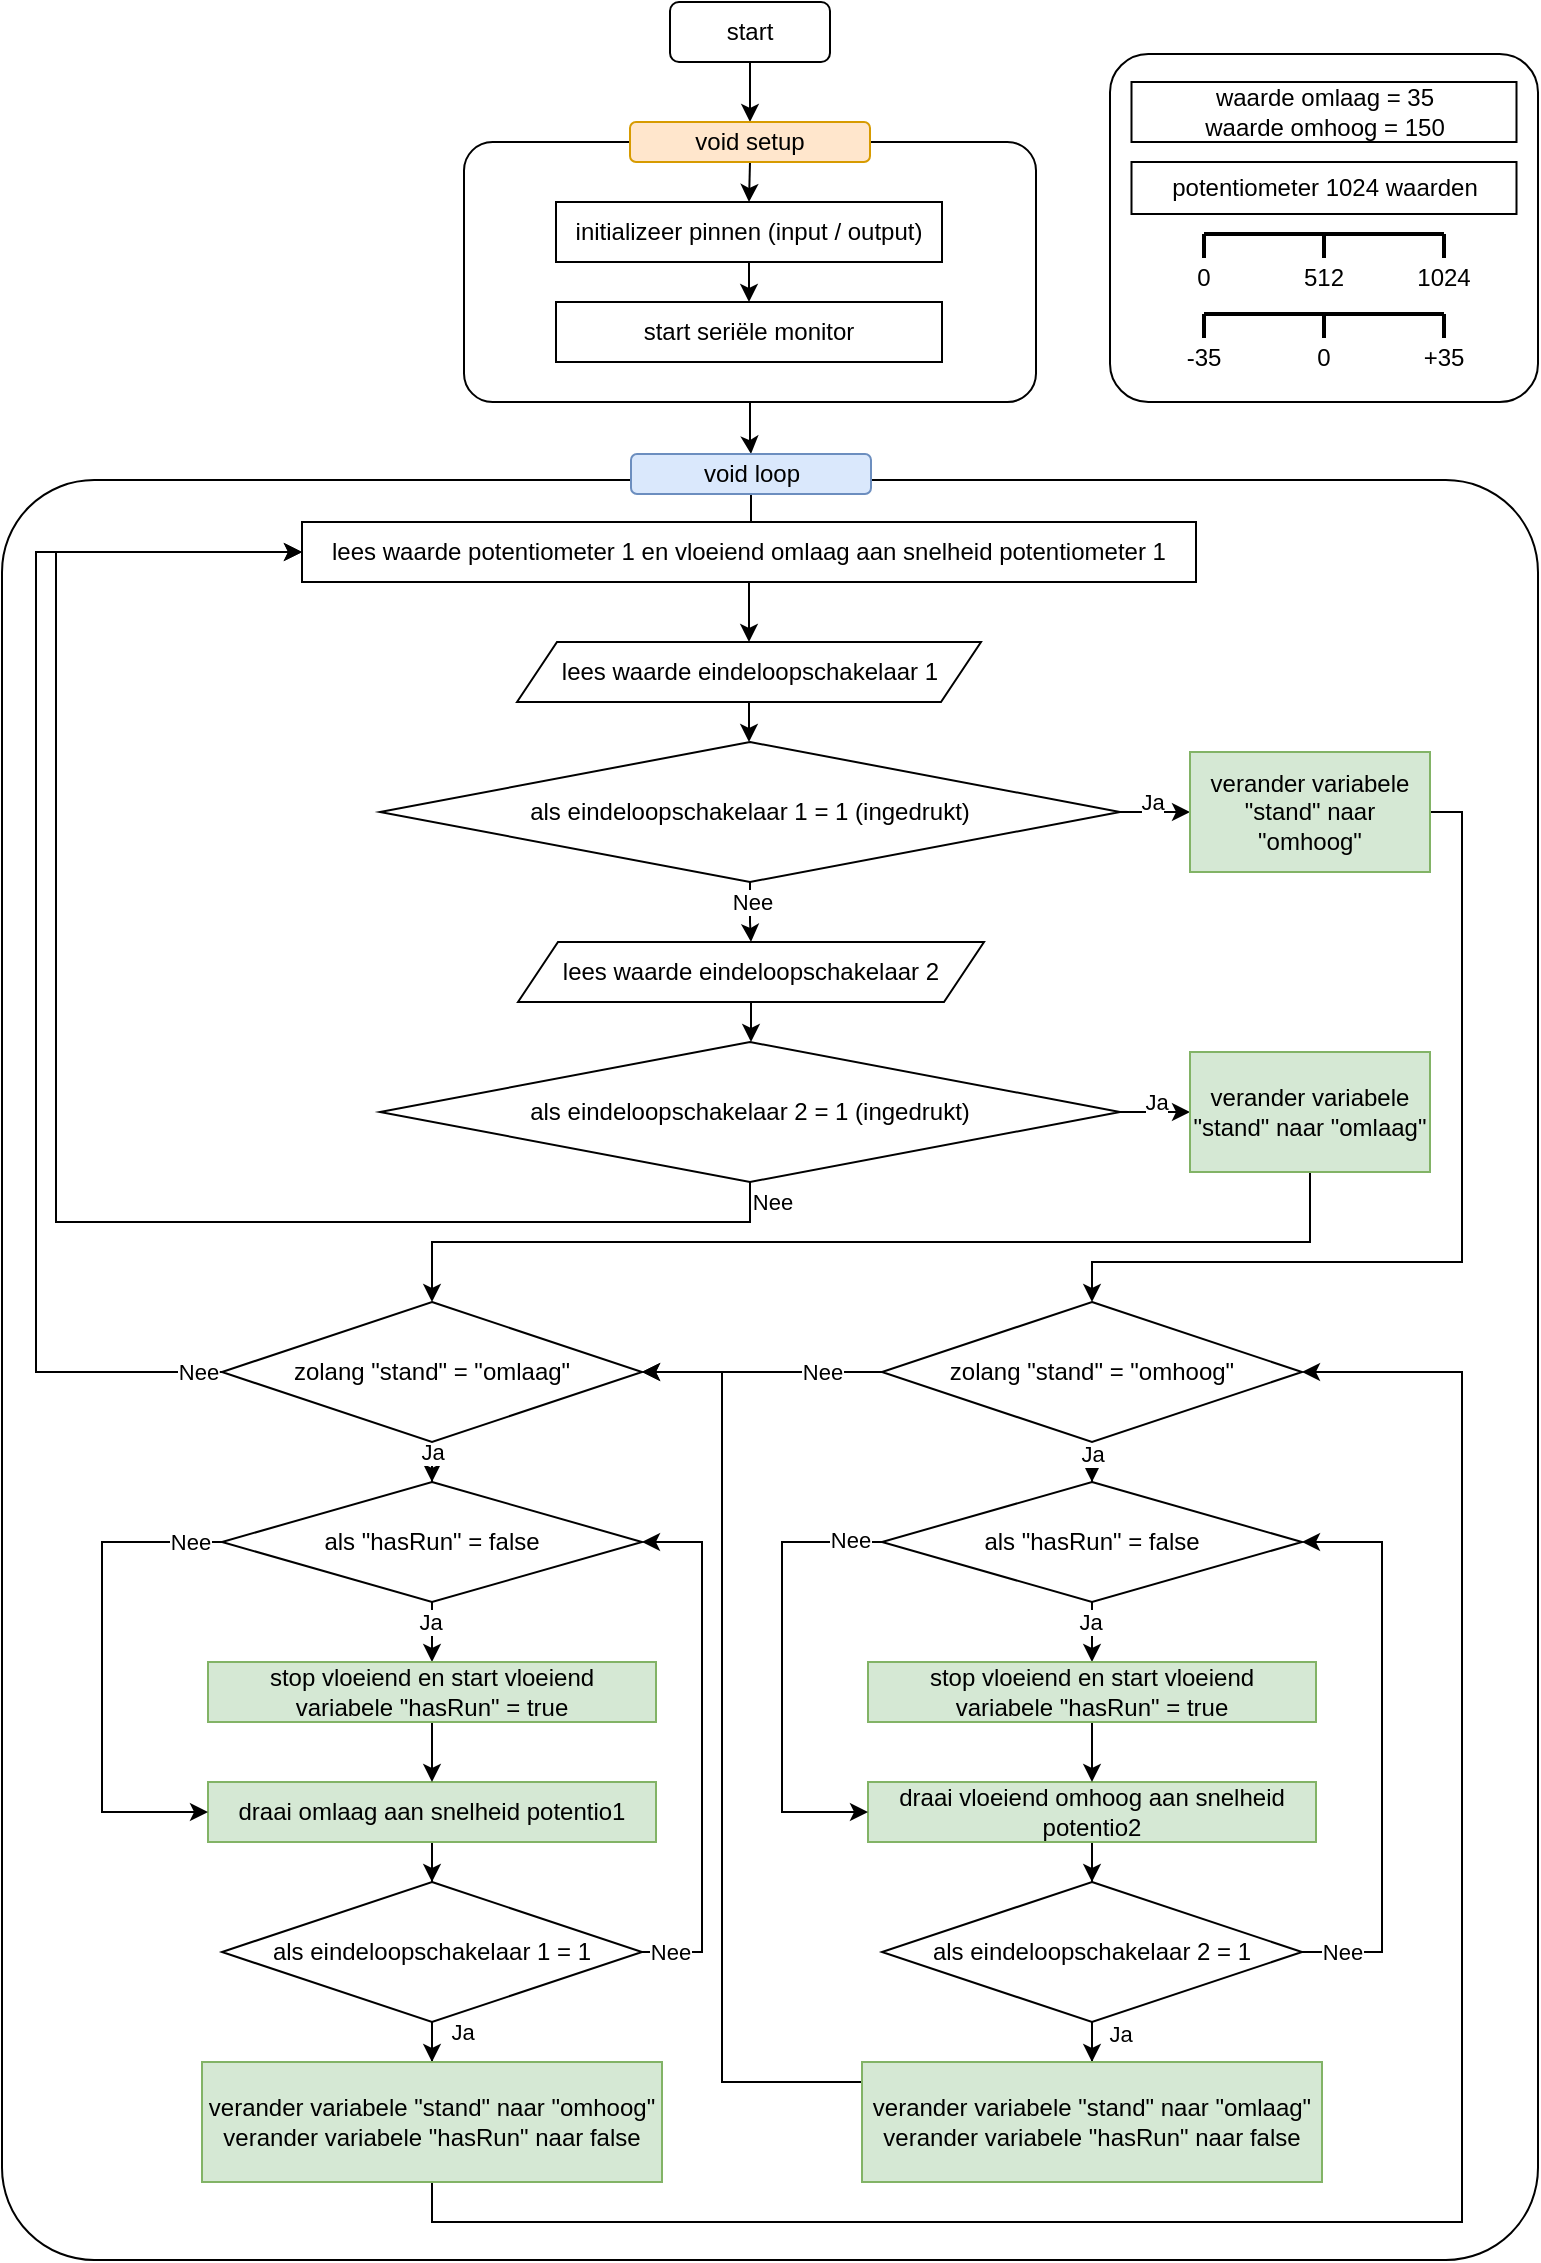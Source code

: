 <mxfile version="14.6.3" type="github">
  <diagram id="C5RBs43oDa-KdzZeNtuy" name="Page-1">
    <mxGraphModel dx="981" dy="554" grid="1" gridSize="10" guides="1" tooltips="1" connect="1" arrows="1" fold="1" page="1" pageScale="1" pageWidth="827" pageHeight="1169" math="0" shadow="0">
      <root>
        <mxCell id="WIyWlLk6GJQsqaUBKTNV-0" />
        <mxCell id="WIyWlLk6GJQsqaUBKTNV-1" parent="WIyWlLk6GJQsqaUBKTNV-0" />
        <mxCell id="CYf8EaJ0eoEuyEV1X-x--5" value="" style="edgeStyle=orthogonalEdgeStyle;rounded=0;orthogonalLoop=1;jettySize=auto;html=1;exitX=0.5;exitY=1;exitDx=0;exitDy=0;entryX=0.5;entryY=0;entryDx=0;entryDy=0;" parent="WIyWlLk6GJQsqaUBKTNV-1" source="WIyWlLk6GJQsqaUBKTNV-3" target="CYf8EaJ0eoEuyEV1X-x--2" edge="1">
          <mxGeometry relative="1" as="geometry" />
        </mxCell>
        <mxCell id="WIyWlLk6GJQsqaUBKTNV-3" value="start" style="rounded=1;whiteSpace=wrap;html=1;fontSize=12;glass=0;strokeWidth=1;shadow=0;" parent="WIyWlLk6GJQsqaUBKTNV-1" vertex="1">
          <mxGeometry x="367" y="14" width="80" height="30" as="geometry" />
        </mxCell>
        <mxCell id="CYf8EaJ0eoEuyEV1X-x--12" style="edgeStyle=orthogonalEdgeStyle;rounded=0;orthogonalLoop=1;jettySize=auto;html=1;" parent="WIyWlLk6GJQsqaUBKTNV-1" source="CYf8EaJ0eoEuyEV1X-x--0" target="CYf8EaJ0eoEuyEV1X-x--10" edge="1">
          <mxGeometry relative="1" as="geometry" />
        </mxCell>
        <mxCell id="CYf8EaJ0eoEuyEV1X-x--0" value="" style="rounded=1;whiteSpace=wrap;html=1;arcSize=11;" parent="WIyWlLk6GJQsqaUBKTNV-1" vertex="1">
          <mxGeometry x="264" y="84" width="286" height="130" as="geometry" />
        </mxCell>
        <mxCell id="CYf8EaJ0eoEuyEV1X-x--6" style="edgeStyle=orthogonalEdgeStyle;rounded=0;orthogonalLoop=1;jettySize=auto;html=1;exitX=0.5;exitY=1;exitDx=0;exitDy=0;entryX=0.5;entryY=0;entryDx=0;entryDy=0;" parent="WIyWlLk6GJQsqaUBKTNV-1" source="CYf8EaJ0eoEuyEV1X-x--2" target="CYf8EaJ0eoEuyEV1X-x--4" edge="1">
          <mxGeometry relative="1" as="geometry" />
        </mxCell>
        <mxCell id="CYf8EaJ0eoEuyEV1X-x--2" value="void setup" style="rounded=1;whiteSpace=wrap;html=1;fillColor=#ffe6cc;strokeColor=#d79b00;" parent="WIyWlLk6GJQsqaUBKTNV-1" vertex="1">
          <mxGeometry x="347" y="74" width="120" height="20" as="geometry" />
        </mxCell>
        <mxCell id="CYf8EaJ0eoEuyEV1X-x--8" style="edgeStyle=orthogonalEdgeStyle;rounded=0;orthogonalLoop=1;jettySize=auto;html=1;exitX=0.5;exitY=1;exitDx=0;exitDy=0;entryX=0.5;entryY=0;entryDx=0;entryDy=0;" parent="WIyWlLk6GJQsqaUBKTNV-1" source="CYf8EaJ0eoEuyEV1X-x--4" target="CYf8EaJ0eoEuyEV1X-x--7" edge="1">
          <mxGeometry relative="1" as="geometry" />
        </mxCell>
        <mxCell id="CYf8EaJ0eoEuyEV1X-x--4" value="initializeer pinnen (input / output)" style="rounded=0;whiteSpace=wrap;html=1;" parent="WIyWlLk6GJQsqaUBKTNV-1" vertex="1">
          <mxGeometry x="310" y="114" width="193" height="30" as="geometry" />
        </mxCell>
        <mxCell id="CYf8EaJ0eoEuyEV1X-x--7" value="start seriële monitor" style="rounded=0;whiteSpace=wrap;html=1;" parent="WIyWlLk6GJQsqaUBKTNV-1" vertex="1">
          <mxGeometry x="310" y="164" width="193" height="30" as="geometry" />
        </mxCell>
        <mxCell id="CYf8EaJ0eoEuyEV1X-x--11" value="" style="rounded=1;whiteSpace=wrap;html=1;arcSize=6;" parent="WIyWlLk6GJQsqaUBKTNV-1" vertex="1">
          <mxGeometry x="33" y="253" width="768" height="890" as="geometry" />
        </mxCell>
        <mxCell id="CYf8EaJ0eoEuyEV1X-x--15" style="edgeStyle=orthogonalEdgeStyle;rounded=0;orthogonalLoop=1;jettySize=auto;html=1;" parent="WIyWlLk6GJQsqaUBKTNV-1" source="CYf8EaJ0eoEuyEV1X-x--10" target="CYf8EaJ0eoEuyEV1X-x--13" edge="1">
          <mxGeometry relative="1" as="geometry" />
        </mxCell>
        <mxCell id="CYf8EaJ0eoEuyEV1X-x--10" value="void loop" style="rounded=1;whiteSpace=wrap;html=1;fillColor=#dae8fc;strokeColor=#6c8ebf;" parent="WIyWlLk6GJQsqaUBKTNV-1" vertex="1">
          <mxGeometry x="347.5" y="240" width="120" height="20" as="geometry" />
        </mxCell>
        <mxCell id="CYf8EaJ0eoEuyEV1X-x--42" style="edgeStyle=orthogonalEdgeStyle;rounded=0;orthogonalLoop=1;jettySize=auto;html=1;entryX=0.5;entryY=0;entryDx=0;entryDy=0;" parent="WIyWlLk6GJQsqaUBKTNV-1" source="CYf8EaJ0eoEuyEV1X-x--13" target="CYf8EaJ0eoEuyEV1X-x--41" edge="1">
          <mxGeometry relative="1" as="geometry" />
        </mxCell>
        <mxCell id="CYf8EaJ0eoEuyEV1X-x--13" value="lees waarde potentiometer 1 en vloeiend omlaag aan snelheid potentiometer 1" style="rounded=0;whiteSpace=wrap;html=1;" parent="WIyWlLk6GJQsqaUBKTNV-1" vertex="1">
          <mxGeometry x="183" y="274" width="447" height="30" as="geometry" />
        </mxCell>
        <mxCell id="CYf8EaJ0eoEuyEV1X-x--26" style="edgeStyle=orthogonalEdgeStyle;rounded=0;orthogonalLoop=1;jettySize=auto;html=1;" parent="WIyWlLk6GJQsqaUBKTNV-1" source="CYf8EaJ0eoEuyEV1X-x--24" target="CYf8EaJ0eoEuyEV1X-x--25" edge="1">
          <mxGeometry relative="1" as="geometry" />
        </mxCell>
        <mxCell id="CYf8EaJ0eoEuyEV1X-x--27" value="Ja" style="edgeLabel;html=1;align=center;verticalAlign=middle;resizable=0;points=[];" parent="CYf8EaJ0eoEuyEV1X-x--26" vertex="1" connectable="0">
          <mxGeometry x="-0.279" y="-1" relative="1" as="geometry">
            <mxPoint y="-6" as="offset" />
          </mxGeometry>
        </mxCell>
        <mxCell id="CYf8EaJ0eoEuyEV1X-x--45" style="edgeStyle=orthogonalEdgeStyle;rounded=0;orthogonalLoop=1;jettySize=auto;html=1;" parent="WIyWlLk6GJQsqaUBKTNV-1" source="CYf8EaJ0eoEuyEV1X-x--24" target="CYf8EaJ0eoEuyEV1X-x--44" edge="1">
          <mxGeometry relative="1" as="geometry" />
        </mxCell>
        <mxCell id="CYf8EaJ0eoEuyEV1X-x--48" value="Nee" style="edgeLabel;html=1;align=center;verticalAlign=middle;resizable=0;points=[];" parent="CYf8EaJ0eoEuyEV1X-x--45" vertex="1" connectable="0">
          <mxGeometry x="0.005" y="1" relative="1" as="geometry">
            <mxPoint x="-0.5" y="-5.35" as="offset" />
          </mxGeometry>
        </mxCell>
        <mxCell id="CYf8EaJ0eoEuyEV1X-x--24" value="als eindeloopschakelaar 1 = 1 (ingedrukt)" style="rhombus;whiteSpace=wrap;html=1;rounded=0;" parent="WIyWlLk6GJQsqaUBKTNV-1" vertex="1">
          <mxGeometry x="222" y="384" width="370" height="70" as="geometry" />
        </mxCell>
        <mxCell id="CYf8EaJ0eoEuyEV1X-x--59" style="edgeStyle=orthogonalEdgeStyle;rounded=0;orthogonalLoop=1;jettySize=auto;html=1;" parent="WIyWlLk6GJQsqaUBKTNV-1" source="CYf8EaJ0eoEuyEV1X-x--25" target="CYf8EaJ0eoEuyEV1X-x--57" edge="1">
          <mxGeometry relative="1" as="geometry">
            <Array as="points">
              <mxPoint x="763" y="419" />
              <mxPoint x="763" y="644" />
              <mxPoint x="578" y="644" />
            </Array>
          </mxGeometry>
        </mxCell>
        <mxCell id="CYf8EaJ0eoEuyEV1X-x--25" value="verander variabele &quot;stand&quot; naar &quot;omhoog&quot;" style="rounded=0;whiteSpace=wrap;html=1;fillColor=#d5e8d4;strokeColor=#82b366;" parent="WIyWlLk6GJQsqaUBKTNV-1" vertex="1">
          <mxGeometry x="627" y="389" width="120" height="60" as="geometry" />
        </mxCell>
        <mxCell id="CYf8EaJ0eoEuyEV1X-x--34" style="edgeStyle=orthogonalEdgeStyle;rounded=0;orthogonalLoop=1;jettySize=auto;html=1;" parent="WIyWlLk6GJQsqaUBKTNV-1" source="CYf8EaJ0eoEuyEV1X-x--30" target="CYf8EaJ0eoEuyEV1X-x--33" edge="1">
          <mxGeometry relative="1" as="geometry" />
        </mxCell>
        <mxCell id="CYf8EaJ0eoEuyEV1X-x--35" value="Ja" style="edgeLabel;html=1;align=center;verticalAlign=middle;resizable=0;points=[];" parent="CYf8EaJ0eoEuyEV1X-x--34" vertex="1" connectable="0">
          <mxGeometry x="-0.205" relative="1" as="geometry">
            <mxPoint y="-5" as="offset" />
          </mxGeometry>
        </mxCell>
        <mxCell id="CYf8EaJ0eoEuyEV1X-x--39" style="edgeStyle=orthogonalEdgeStyle;rounded=0;orthogonalLoop=1;jettySize=auto;html=1;" parent="WIyWlLk6GJQsqaUBKTNV-1" source="CYf8EaJ0eoEuyEV1X-x--30" target="CYf8EaJ0eoEuyEV1X-x--13" edge="1">
          <mxGeometry relative="1" as="geometry">
            <Array as="points">
              <mxPoint x="407" y="624" />
              <mxPoint x="60" y="624" />
              <mxPoint x="60" y="289" />
            </Array>
          </mxGeometry>
        </mxCell>
        <mxCell id="CYf8EaJ0eoEuyEV1X-x--40" value="Nee" style="edgeLabel;html=1;align=center;verticalAlign=middle;resizable=0;points=[];" parent="CYf8EaJ0eoEuyEV1X-x--39" vertex="1" connectable="0">
          <mxGeometry x="-0.879" y="1" relative="1" as="geometry">
            <mxPoint x="40.67" y="-11" as="offset" />
          </mxGeometry>
        </mxCell>
        <mxCell id="CYf8EaJ0eoEuyEV1X-x--30" value="als eindeloopschakelaar 2 = 1 (ingedrukt)" style="rhombus;whiteSpace=wrap;html=1;rounded=0;" parent="WIyWlLk6GJQsqaUBKTNV-1" vertex="1">
          <mxGeometry x="222" y="534" width="370" height="70" as="geometry" />
        </mxCell>
        <mxCell id="CYf8EaJ0eoEuyEV1X-x--52" style="edgeStyle=orthogonalEdgeStyle;rounded=0;orthogonalLoop=1;jettySize=auto;html=1;" parent="WIyWlLk6GJQsqaUBKTNV-1" source="CYf8EaJ0eoEuyEV1X-x--33" target="CYf8EaJ0eoEuyEV1X-x--50" edge="1">
          <mxGeometry relative="1" as="geometry">
            <Array as="points">
              <mxPoint x="687" y="634" />
              <mxPoint x="248" y="634" />
            </Array>
          </mxGeometry>
        </mxCell>
        <mxCell id="CYf8EaJ0eoEuyEV1X-x--33" value="verander variabele &quot;stand&quot; naar &quot;omlaag&quot;" style="rounded=0;whiteSpace=wrap;html=1;fillColor=#d5e8d4;strokeColor=#82b366;" parent="WIyWlLk6GJQsqaUBKTNV-1" vertex="1">
          <mxGeometry x="627" y="539" width="120" height="60" as="geometry" />
        </mxCell>
        <mxCell id="CYf8EaJ0eoEuyEV1X-x--43" style="edgeStyle=orthogonalEdgeStyle;rounded=0;orthogonalLoop=1;jettySize=auto;html=1;" parent="WIyWlLk6GJQsqaUBKTNV-1" source="CYf8EaJ0eoEuyEV1X-x--41" target="CYf8EaJ0eoEuyEV1X-x--24" edge="1">
          <mxGeometry relative="1" as="geometry" />
        </mxCell>
        <mxCell id="CYf8EaJ0eoEuyEV1X-x--41" value="lees waarde eindeloopschakelaar 1" style="shape=parallelogram;perimeter=parallelogramPerimeter;whiteSpace=wrap;html=1;fixedSize=1;rounded=0;" parent="WIyWlLk6GJQsqaUBKTNV-1" vertex="1">
          <mxGeometry x="290.5" y="334" width="232" height="30" as="geometry" />
        </mxCell>
        <mxCell id="CYf8EaJ0eoEuyEV1X-x--46" style="edgeStyle=orthogonalEdgeStyle;rounded=0;orthogonalLoop=1;jettySize=auto;html=1;entryX=0.5;entryY=0;entryDx=0;entryDy=0;" parent="WIyWlLk6GJQsqaUBKTNV-1" source="CYf8EaJ0eoEuyEV1X-x--44" target="CYf8EaJ0eoEuyEV1X-x--30" edge="1">
          <mxGeometry relative="1" as="geometry" />
        </mxCell>
        <mxCell id="CYf8EaJ0eoEuyEV1X-x--44" value="lees waarde eindeloopschakelaar 2" style="shape=parallelogram;perimeter=parallelogramPerimeter;whiteSpace=wrap;html=1;fixedSize=1;rounded=0;" parent="WIyWlLk6GJQsqaUBKTNV-1" vertex="1">
          <mxGeometry x="291" y="484" width="233" height="30" as="geometry" />
        </mxCell>
        <mxCell id="CYf8EaJ0eoEuyEV1X-x--64" style="edgeStyle=orthogonalEdgeStyle;rounded=0;orthogonalLoop=1;jettySize=auto;html=1;entryX=0;entryY=0.5;entryDx=0;entryDy=0;" parent="WIyWlLk6GJQsqaUBKTNV-1" source="CYf8EaJ0eoEuyEV1X-x--50" target="CYf8EaJ0eoEuyEV1X-x--13" edge="1">
          <mxGeometry relative="1" as="geometry">
            <Array as="points">
              <mxPoint x="50" y="699" />
              <mxPoint x="50" y="289" />
            </Array>
          </mxGeometry>
        </mxCell>
        <mxCell id="CYf8EaJ0eoEuyEV1X-x--65" value="Nee" style="edgeLabel;html=1;align=center;verticalAlign=middle;resizable=0;points=[];" parent="CYf8EaJ0eoEuyEV1X-x--64" vertex="1" connectable="0">
          <mxGeometry x="-0.963" relative="1" as="geometry">
            <mxPoint y="-0.03" as="offset" />
          </mxGeometry>
        </mxCell>
        <mxCell id="p0vBAn8iaSSO2xwx-ton-6" style="edgeStyle=orthogonalEdgeStyle;rounded=0;orthogonalLoop=1;jettySize=auto;html=1;entryX=0.5;entryY=0;entryDx=0;entryDy=0;" parent="WIyWlLk6GJQsqaUBKTNV-1" source="CYf8EaJ0eoEuyEV1X-x--50" target="p0vBAn8iaSSO2xwx-ton-0" edge="1">
          <mxGeometry relative="1" as="geometry" />
        </mxCell>
        <mxCell id="LQ1cLBq-_--WQFbrApMP-2" value="Ja" style="edgeLabel;html=1;align=center;verticalAlign=middle;resizable=0;points=[];" parent="p0vBAn8iaSSO2xwx-ton-6" vertex="1" connectable="0">
          <mxGeometry x="0.493" relative="1" as="geometry">
            <mxPoint as="offset" />
          </mxGeometry>
        </mxCell>
        <mxCell id="CYf8EaJ0eoEuyEV1X-x--50" value="zolang &quot;stand&quot; = &quot;omlaag&quot;" style="rhombus;whiteSpace=wrap;html=1;rounded=0;" parent="WIyWlLk6GJQsqaUBKTNV-1" vertex="1">
          <mxGeometry x="143" y="664" width="210" height="70" as="geometry" />
        </mxCell>
        <mxCell id="Z7qXLIscZxKdgFRrl8TT-2" style="edgeStyle=orthogonalEdgeStyle;rounded=0;orthogonalLoop=1;jettySize=auto;html=1;" parent="WIyWlLk6GJQsqaUBKTNV-1" source="CYf8EaJ0eoEuyEV1X-x--55" target="Z7qXLIscZxKdgFRrl8TT-0" edge="1">
          <mxGeometry relative="1" as="geometry" />
        </mxCell>
        <mxCell id="CYf8EaJ0eoEuyEV1X-x--55" value="draai omlaag aan snelheid potentio1" style="rounded=0;whiteSpace=wrap;html=1;fillColor=#d5e8d4;strokeColor=#82b366;" parent="WIyWlLk6GJQsqaUBKTNV-1" vertex="1">
          <mxGeometry x="136" y="904" width="224" height="30" as="geometry" />
        </mxCell>
        <mxCell id="abx6g4VYpOD5a4hkHdhx-0" value="Nee" style="edgeStyle=orthogonalEdgeStyle;rounded=0;orthogonalLoop=1;jettySize=auto;html=1;" parent="WIyWlLk6GJQsqaUBKTNV-1" source="CYf8EaJ0eoEuyEV1X-x--57" target="CYf8EaJ0eoEuyEV1X-x--50" edge="1">
          <mxGeometry x="-0.5" relative="1" as="geometry">
            <mxPoint as="offset" />
          </mxGeometry>
        </mxCell>
        <mxCell id="p0vBAn8iaSSO2xwx-ton-13" style="edgeStyle=orthogonalEdgeStyle;rounded=0;orthogonalLoop=1;jettySize=auto;html=1;" parent="WIyWlLk6GJQsqaUBKTNV-1" source="CYf8EaJ0eoEuyEV1X-x--57" target="p0vBAn8iaSSO2xwx-ton-11" edge="1">
          <mxGeometry relative="1" as="geometry" />
        </mxCell>
        <mxCell id="LQ1cLBq-_--WQFbrApMP-1" value="Ja" style="edgeLabel;html=1;align=center;verticalAlign=middle;resizable=0;points=[];" parent="p0vBAn8iaSSO2xwx-ton-13" vertex="1" connectable="0">
          <mxGeometry x="0.533" relative="1" as="geometry">
            <mxPoint as="offset" />
          </mxGeometry>
        </mxCell>
        <mxCell id="CYf8EaJ0eoEuyEV1X-x--57" value="zolang &quot;stand&quot; = &quot;omhoog&quot;" style="rhombus;whiteSpace=wrap;html=1;rounded=0;" parent="WIyWlLk6GJQsqaUBKTNV-1" vertex="1">
          <mxGeometry x="473" y="664" width="210" height="70" as="geometry" />
        </mxCell>
        <mxCell id="Z7qXLIscZxKdgFRrl8TT-3" style="edgeStyle=orthogonalEdgeStyle;rounded=0;orthogonalLoop=1;jettySize=auto;html=1;" parent="WIyWlLk6GJQsqaUBKTNV-1" source="CYf8EaJ0eoEuyEV1X-x--58" target="Z7qXLIscZxKdgFRrl8TT-1" edge="1">
          <mxGeometry relative="1" as="geometry" />
        </mxCell>
        <mxCell id="CYf8EaJ0eoEuyEV1X-x--58" value="draai vloeiend omhoog aan snelheid potentio2" style="rounded=0;whiteSpace=wrap;html=1;fillColor=#d5e8d4;strokeColor=#82b366;" parent="WIyWlLk6GJQsqaUBKTNV-1" vertex="1">
          <mxGeometry x="466" y="904" width="224" height="30" as="geometry" />
        </mxCell>
        <mxCell id="Z7qXLIscZxKdgFRrl8TT-5" style="edgeStyle=orthogonalEdgeStyle;rounded=0;orthogonalLoop=1;jettySize=auto;html=1;" parent="WIyWlLk6GJQsqaUBKTNV-1" source="Z7qXLIscZxKdgFRrl8TT-0" target="Z7qXLIscZxKdgFRrl8TT-4" edge="1">
          <mxGeometry relative="1" as="geometry" />
        </mxCell>
        <mxCell id="Z7qXLIscZxKdgFRrl8TT-6" value="Ja" style="edgeLabel;html=1;align=center;verticalAlign=middle;resizable=0;points=[];" parent="Z7qXLIscZxKdgFRrl8TT-5" vertex="1" connectable="0">
          <mxGeometry x="0.489" relative="1" as="geometry">
            <mxPoint x="15" as="offset" />
          </mxGeometry>
        </mxCell>
        <mxCell id="9KD2sniqeCgQRVRFQWX2-1" style="edgeStyle=orthogonalEdgeStyle;rounded=0;orthogonalLoop=1;jettySize=auto;html=1;" parent="WIyWlLk6GJQsqaUBKTNV-1" source="Z7qXLIscZxKdgFRrl8TT-0" target="p0vBAn8iaSSO2xwx-ton-0" edge="1">
          <mxGeometry relative="1" as="geometry">
            <Array as="points">
              <mxPoint x="383" y="989" />
              <mxPoint x="383" y="784" />
            </Array>
          </mxGeometry>
        </mxCell>
        <mxCell id="9KD2sniqeCgQRVRFQWX2-2" value="Nee" style="edgeLabel;html=1;align=center;verticalAlign=middle;resizable=0;points=[];" parent="9KD2sniqeCgQRVRFQWX2-1" vertex="1" connectable="0">
          <mxGeometry x="-0.943" y="1" relative="1" as="geometry">
            <mxPoint x="6" y="1" as="offset" />
          </mxGeometry>
        </mxCell>
        <mxCell id="Z7qXLIscZxKdgFRrl8TT-0" value="als eindeloopschakelaar 1 = 1" style="rhombus;whiteSpace=wrap;html=1;rounded=0;" parent="WIyWlLk6GJQsqaUBKTNV-1" vertex="1">
          <mxGeometry x="143" y="954" width="210" height="70" as="geometry" />
        </mxCell>
        <mxCell id="Z7qXLIscZxKdgFRrl8TT-11" style="edgeStyle=orthogonalEdgeStyle;rounded=0;orthogonalLoop=1;jettySize=auto;html=1;" parent="WIyWlLk6GJQsqaUBKTNV-1" source="Z7qXLIscZxKdgFRrl8TT-1" target="Z7qXLIscZxKdgFRrl8TT-10" edge="1">
          <mxGeometry relative="1" as="geometry" />
        </mxCell>
        <mxCell id="Z7qXLIscZxKdgFRrl8TT-12" value="Ja" style="edgeLabel;html=1;align=center;verticalAlign=middle;resizable=0;points=[];" parent="Z7qXLIscZxKdgFRrl8TT-11" vertex="1" connectable="0">
          <mxGeometry x="0.531" y="-1" relative="1" as="geometry">
            <mxPoint x="15" as="offset" />
          </mxGeometry>
        </mxCell>
        <mxCell id="9KD2sniqeCgQRVRFQWX2-6" style="edgeStyle=orthogonalEdgeStyle;rounded=0;orthogonalLoop=1;jettySize=auto;html=1;entryX=1;entryY=0.5;entryDx=0;entryDy=0;" parent="WIyWlLk6GJQsqaUBKTNV-1" source="Z7qXLIscZxKdgFRrl8TT-1" target="p0vBAn8iaSSO2xwx-ton-11" edge="1">
          <mxGeometry relative="1" as="geometry">
            <Array as="points">
              <mxPoint x="723" y="989" />
              <mxPoint x="723" y="784" />
            </Array>
          </mxGeometry>
        </mxCell>
        <mxCell id="9KD2sniqeCgQRVRFQWX2-7" value="Nee" style="edgeLabel;html=1;align=center;verticalAlign=middle;resizable=0;points=[];" parent="9KD2sniqeCgQRVRFQWX2-6" vertex="1" connectable="0">
          <mxGeometry x="-0.802" relative="1" as="geometry">
            <mxPoint x="-8" as="offset" />
          </mxGeometry>
        </mxCell>
        <mxCell id="Z7qXLIscZxKdgFRrl8TT-1" value="als eindeloopschakelaar 2 = 1" style="rhombus;whiteSpace=wrap;html=1;rounded=0;" parent="WIyWlLk6GJQsqaUBKTNV-1" vertex="1">
          <mxGeometry x="473" y="954" width="210" height="70" as="geometry" />
        </mxCell>
        <mxCell id="Z7qXLIscZxKdgFRrl8TT-7" style="edgeStyle=orthogonalEdgeStyle;rounded=0;orthogonalLoop=1;jettySize=auto;html=1;entryX=1;entryY=0.5;entryDx=0;entryDy=0;" parent="WIyWlLk6GJQsqaUBKTNV-1" source="Z7qXLIscZxKdgFRrl8TT-4" target="CYf8EaJ0eoEuyEV1X-x--57" edge="1">
          <mxGeometry relative="1" as="geometry">
            <Array as="points">
              <mxPoint x="248" y="1124" />
              <mxPoint x="763" y="1124" />
              <mxPoint x="763" y="699" />
            </Array>
          </mxGeometry>
        </mxCell>
        <mxCell id="Z7qXLIscZxKdgFRrl8TT-4" value="&lt;div&gt;verander variabele &quot;stand&quot; naar &quot;omhoog&quot;&lt;/div&gt;verander variabele &quot;hasRun&quot; naar false" style="rounded=0;whiteSpace=wrap;html=1;fillColor=#d5e8d4;strokeColor=#82b366;" parent="WIyWlLk6GJQsqaUBKTNV-1" vertex="1">
          <mxGeometry x="133" y="1044" width="230" height="60" as="geometry" />
        </mxCell>
        <mxCell id="Z7qXLIscZxKdgFRrl8TT-15" style="edgeStyle=orthogonalEdgeStyle;rounded=0;orthogonalLoop=1;jettySize=auto;html=1;entryX=1;entryY=0.5;entryDx=0;entryDy=0;" parent="WIyWlLk6GJQsqaUBKTNV-1" source="Z7qXLIscZxKdgFRrl8TT-10" target="CYf8EaJ0eoEuyEV1X-x--50" edge="1">
          <mxGeometry relative="1" as="geometry">
            <Array as="points">
              <mxPoint x="393" y="1054" />
              <mxPoint x="393" y="699" />
            </Array>
          </mxGeometry>
        </mxCell>
        <mxCell id="Z7qXLIscZxKdgFRrl8TT-10" value="&lt;div&gt;verander variabele &quot;stand&quot; naar &quot;omlaag&quot;&lt;/div&gt;&lt;div&gt;verander variabele &quot;hasRun&quot; naar false&lt;br&gt;&lt;/div&gt;" style="rounded=0;whiteSpace=wrap;html=1;fillColor=#d5e8d4;strokeColor=#82b366;" parent="WIyWlLk6GJQsqaUBKTNV-1" vertex="1">
          <mxGeometry x="463" y="1044" width="230" height="60" as="geometry" />
        </mxCell>
        <mxCell id="p0vBAn8iaSSO2xwx-ton-3" style="edgeStyle=orthogonalEdgeStyle;rounded=0;orthogonalLoop=1;jettySize=auto;html=1;" parent="WIyWlLk6GJQsqaUBKTNV-1" source="p0vBAn8iaSSO2xwx-ton-0" target="p0vBAn8iaSSO2xwx-ton-2" edge="1">
          <mxGeometry relative="1" as="geometry" />
        </mxCell>
        <mxCell id="p0vBAn8iaSSO2xwx-ton-4" value="Ja" style="edgeLabel;html=1;align=center;verticalAlign=middle;resizable=0;points=[];" parent="p0vBAn8iaSSO2xwx-ton-3" vertex="1" connectable="0">
          <mxGeometry x="-0.84" y="-1" relative="1" as="geometry">
            <mxPoint y="6" as="offset" />
          </mxGeometry>
        </mxCell>
        <mxCell id="p0vBAn8iaSSO2xwx-ton-7" style="edgeStyle=orthogonalEdgeStyle;rounded=0;orthogonalLoop=1;jettySize=auto;html=1;" parent="WIyWlLk6GJQsqaUBKTNV-1" source="p0vBAn8iaSSO2xwx-ton-0" target="CYf8EaJ0eoEuyEV1X-x--55" edge="1">
          <mxGeometry relative="1" as="geometry">
            <Array as="points">
              <mxPoint x="83" y="784" />
              <mxPoint x="83" y="919" />
            </Array>
          </mxGeometry>
        </mxCell>
        <mxCell id="p0vBAn8iaSSO2xwx-ton-8" value="Nee" style="edgeLabel;html=1;align=center;verticalAlign=middle;resizable=0;points=[];" parent="p0vBAn8iaSSO2xwx-ton-7" vertex="1" connectable="0">
          <mxGeometry x="-0.871" relative="1" as="geometry">
            <mxPoint as="offset" />
          </mxGeometry>
        </mxCell>
        <mxCell id="p0vBAn8iaSSO2xwx-ton-0" value="als &quot;hasRun&quot; = false" style="rhombus;whiteSpace=wrap;html=1;rounded=0;" parent="WIyWlLk6GJQsqaUBKTNV-1" vertex="1">
          <mxGeometry x="143" y="754" width="210" height="60" as="geometry" />
        </mxCell>
        <mxCell id="p0vBAn8iaSSO2xwx-ton-5" style="edgeStyle=orthogonalEdgeStyle;rounded=0;orthogonalLoop=1;jettySize=auto;html=1;entryX=0.5;entryY=0;entryDx=0;entryDy=0;" parent="WIyWlLk6GJQsqaUBKTNV-1" source="p0vBAn8iaSSO2xwx-ton-2" target="CYf8EaJ0eoEuyEV1X-x--55" edge="1">
          <mxGeometry relative="1" as="geometry" />
        </mxCell>
        <mxCell id="p0vBAn8iaSSO2xwx-ton-2" value="&lt;div&gt;stop vloeiend en start vloeiend&lt;/div&gt;variabele &quot;hasRun&quot; = true" style="rounded=0;whiteSpace=wrap;html=1;fillColor=#d5e8d4;strokeColor=#82b366;" parent="WIyWlLk6GJQsqaUBKTNV-1" vertex="1">
          <mxGeometry x="136" y="844" width="224" height="30" as="geometry" />
        </mxCell>
        <mxCell id="p0vBAn8iaSSO2xwx-ton-9" style="edgeStyle=orthogonalEdgeStyle;rounded=0;orthogonalLoop=1;jettySize=auto;html=1;" parent="WIyWlLk6GJQsqaUBKTNV-1" source="p0vBAn8iaSSO2xwx-ton-11" target="p0vBAn8iaSSO2xwx-ton-12" edge="1">
          <mxGeometry relative="1" as="geometry" />
        </mxCell>
        <mxCell id="p0vBAn8iaSSO2xwx-ton-10" value="Ja" style="edgeLabel;html=1;align=center;verticalAlign=middle;resizable=0;points=[];" parent="p0vBAn8iaSSO2xwx-ton-9" vertex="1" connectable="0">
          <mxGeometry x="-0.84" y="-1" relative="1" as="geometry">
            <mxPoint y="6" as="offset" />
          </mxGeometry>
        </mxCell>
        <mxCell id="p0vBAn8iaSSO2xwx-ton-14" style="edgeStyle=orthogonalEdgeStyle;rounded=0;orthogonalLoop=1;jettySize=auto;html=1;entryX=0;entryY=0.5;entryDx=0;entryDy=0;" parent="WIyWlLk6GJQsqaUBKTNV-1" source="p0vBAn8iaSSO2xwx-ton-11" target="CYf8EaJ0eoEuyEV1X-x--58" edge="1">
          <mxGeometry relative="1" as="geometry">
            <Array as="points">
              <mxPoint x="423" y="784" />
              <mxPoint x="423" y="919" />
            </Array>
          </mxGeometry>
        </mxCell>
        <mxCell id="p0vBAn8iaSSO2xwx-ton-15" value="Nee" style="edgeLabel;html=1;align=center;verticalAlign=middle;resizable=0;points=[];" parent="p0vBAn8iaSSO2xwx-ton-14" vertex="1" connectable="0">
          <mxGeometry x="-0.856" y="-1" relative="1" as="geometry">
            <mxPoint as="offset" />
          </mxGeometry>
        </mxCell>
        <mxCell id="p0vBAn8iaSSO2xwx-ton-11" value="als &quot;hasRun&quot; = false" style="rhombus;whiteSpace=wrap;html=1;rounded=0;" parent="WIyWlLk6GJQsqaUBKTNV-1" vertex="1">
          <mxGeometry x="473" y="754" width="210" height="60" as="geometry" />
        </mxCell>
        <mxCell id="LQ1cLBq-_--WQFbrApMP-0" style="edgeStyle=orthogonalEdgeStyle;rounded=0;orthogonalLoop=1;jettySize=auto;html=1;" parent="WIyWlLk6GJQsqaUBKTNV-1" source="p0vBAn8iaSSO2xwx-ton-12" target="CYf8EaJ0eoEuyEV1X-x--58" edge="1">
          <mxGeometry relative="1" as="geometry" />
        </mxCell>
        <mxCell id="p0vBAn8iaSSO2xwx-ton-12" value="&lt;div&gt;stop vloeiend en start vloeiend&lt;/div&gt;&lt;div&gt;variabele &quot;hasRun&quot; = true&lt;br&gt;&lt;/div&gt;" style="rounded=0;whiteSpace=wrap;html=1;fillColor=#d5e8d4;strokeColor=#82b366;" parent="WIyWlLk6GJQsqaUBKTNV-1" vertex="1">
          <mxGeometry x="466" y="844" width="224" height="30" as="geometry" />
        </mxCell>
        <mxCell id="aHCrivL5wYVHbB7a-_E4-0" value="" style="rounded=1;whiteSpace=wrap;html=1;arcSize=11;" vertex="1" parent="WIyWlLk6GJQsqaUBKTNV-1">
          <mxGeometry x="587" y="40" width="214" height="174" as="geometry" />
        </mxCell>
        <mxCell id="aHCrivL5wYVHbB7a-_E4-1" value="waarde omlaag = 35&lt;br&gt;waarde omhoog = 150" style="rounded=0;whiteSpace=wrap;html=1;" vertex="1" parent="WIyWlLk6GJQsqaUBKTNV-1">
          <mxGeometry x="597.75" y="54" width="192.5" height="30" as="geometry" />
        </mxCell>
        <mxCell id="aHCrivL5wYVHbB7a-_E4-2" value="potentiometer 1024 waarden" style="rounded=0;whiteSpace=wrap;html=1;" vertex="1" parent="WIyWlLk6GJQsqaUBKTNV-1">
          <mxGeometry x="597.75" y="94" width="192.5" height="26" as="geometry" />
        </mxCell>
        <mxCell id="aHCrivL5wYVHbB7a-_E4-7" value="" style="endArrow=none;html=1;strokeWidth=2;" edge="1" parent="WIyWlLk6GJQsqaUBKTNV-1">
          <mxGeometry width="50" height="50" relative="1" as="geometry">
            <mxPoint x="634" y="170" as="sourcePoint" />
            <mxPoint x="754" y="170" as="targetPoint" />
          </mxGeometry>
        </mxCell>
        <mxCell id="aHCrivL5wYVHbB7a-_E4-8" value="" style="endArrow=none;html=1;strokeWidth=2;" edge="1" parent="WIyWlLk6GJQsqaUBKTNV-1" source="aHCrivL5wYVHbB7a-_E4-10">
          <mxGeometry width="50" height="50" relative="1" as="geometry">
            <mxPoint x="694" y="192" as="sourcePoint" />
            <mxPoint x="694" y="170" as="targetPoint" />
            <Array as="points">
              <mxPoint x="694" y="180" />
            </Array>
          </mxGeometry>
        </mxCell>
        <mxCell id="aHCrivL5wYVHbB7a-_E4-10" value="0" style="text;html=1;strokeColor=none;fillColor=none;align=center;verticalAlign=middle;whiteSpace=wrap;rounded=0;" vertex="1" parent="WIyWlLk6GJQsqaUBKTNV-1">
          <mxGeometry x="684" y="182" width="20" height="20" as="geometry" />
        </mxCell>
        <mxCell id="aHCrivL5wYVHbB7a-_E4-11" value="" style="endArrow=none;html=1;strokeWidth=2;" edge="1" source="aHCrivL5wYVHbB7a-_E4-12" parent="WIyWlLk6GJQsqaUBKTNV-1">
          <mxGeometry width="50" height="50" relative="1" as="geometry">
            <mxPoint x="634" y="192" as="sourcePoint" />
            <mxPoint x="634" y="170" as="targetPoint" />
            <Array as="points">
              <mxPoint x="634" y="180" />
            </Array>
          </mxGeometry>
        </mxCell>
        <mxCell id="aHCrivL5wYVHbB7a-_E4-12" value="-35" style="text;html=1;strokeColor=none;fillColor=none;align=center;verticalAlign=middle;whiteSpace=wrap;rounded=0;" vertex="1" parent="WIyWlLk6GJQsqaUBKTNV-1">
          <mxGeometry x="624" y="182" width="20" height="20" as="geometry" />
        </mxCell>
        <mxCell id="aHCrivL5wYVHbB7a-_E4-13" value="" style="endArrow=none;html=1;strokeWidth=2;" edge="1" source="aHCrivL5wYVHbB7a-_E4-14" parent="WIyWlLk6GJQsqaUBKTNV-1">
          <mxGeometry width="50" height="50" relative="1" as="geometry">
            <mxPoint x="754" y="192" as="sourcePoint" />
            <mxPoint x="754" y="170" as="targetPoint" />
            <Array as="points">
              <mxPoint x="754" y="180" />
            </Array>
          </mxGeometry>
        </mxCell>
        <mxCell id="aHCrivL5wYVHbB7a-_E4-14" value="+35" style="text;html=1;strokeColor=none;fillColor=none;align=center;verticalAlign=middle;whiteSpace=wrap;rounded=0;" vertex="1" parent="WIyWlLk6GJQsqaUBKTNV-1">
          <mxGeometry x="744" y="182" width="20" height="20" as="geometry" />
        </mxCell>
        <mxCell id="aHCrivL5wYVHbB7a-_E4-15" value="" style="endArrow=none;html=1;strokeWidth=2;" edge="1" parent="WIyWlLk6GJQsqaUBKTNV-1">
          <mxGeometry width="50" height="50" relative="1" as="geometry">
            <mxPoint x="634" y="130" as="sourcePoint" />
            <mxPoint x="754" y="130" as="targetPoint" />
          </mxGeometry>
        </mxCell>
        <mxCell id="aHCrivL5wYVHbB7a-_E4-16" value="" style="endArrow=none;html=1;strokeWidth=2;" edge="1" source="aHCrivL5wYVHbB7a-_E4-17" parent="WIyWlLk6GJQsqaUBKTNV-1">
          <mxGeometry width="50" height="50" relative="1" as="geometry">
            <mxPoint x="694" y="152" as="sourcePoint" />
            <mxPoint x="694" y="130" as="targetPoint" />
            <Array as="points">
              <mxPoint x="694" y="140" />
            </Array>
          </mxGeometry>
        </mxCell>
        <mxCell id="aHCrivL5wYVHbB7a-_E4-17" value="512" style="text;html=1;strokeColor=none;fillColor=none;align=center;verticalAlign=middle;whiteSpace=wrap;rounded=0;" vertex="1" parent="WIyWlLk6GJQsqaUBKTNV-1">
          <mxGeometry x="684" y="142" width="20" height="20" as="geometry" />
        </mxCell>
        <mxCell id="aHCrivL5wYVHbB7a-_E4-18" value="" style="endArrow=none;html=1;strokeWidth=2;" edge="1" source="aHCrivL5wYVHbB7a-_E4-19" parent="WIyWlLk6GJQsqaUBKTNV-1">
          <mxGeometry width="50" height="50" relative="1" as="geometry">
            <mxPoint x="634" y="152" as="sourcePoint" />
            <mxPoint x="634" y="130" as="targetPoint" />
            <Array as="points">
              <mxPoint x="634" y="140" />
            </Array>
          </mxGeometry>
        </mxCell>
        <mxCell id="aHCrivL5wYVHbB7a-_E4-19" value="0" style="text;html=1;strokeColor=none;fillColor=none;align=center;verticalAlign=middle;whiteSpace=wrap;rounded=0;" vertex="1" parent="WIyWlLk6GJQsqaUBKTNV-1">
          <mxGeometry x="624" y="142" width="20" height="20" as="geometry" />
        </mxCell>
        <mxCell id="aHCrivL5wYVHbB7a-_E4-20" value="" style="endArrow=none;html=1;strokeWidth=2;" edge="1" source="aHCrivL5wYVHbB7a-_E4-21" parent="WIyWlLk6GJQsqaUBKTNV-1">
          <mxGeometry width="50" height="50" relative="1" as="geometry">
            <mxPoint x="754" y="152" as="sourcePoint" />
            <mxPoint x="754" y="130" as="targetPoint" />
            <Array as="points">
              <mxPoint x="754" y="140" />
            </Array>
          </mxGeometry>
        </mxCell>
        <mxCell id="aHCrivL5wYVHbB7a-_E4-21" value="1024" style="text;html=1;strokeColor=none;fillColor=none;align=center;verticalAlign=middle;whiteSpace=wrap;rounded=0;" vertex="1" parent="WIyWlLk6GJQsqaUBKTNV-1">
          <mxGeometry x="734" y="142" width="40" height="20" as="geometry" />
        </mxCell>
      </root>
    </mxGraphModel>
  </diagram>
</mxfile>
